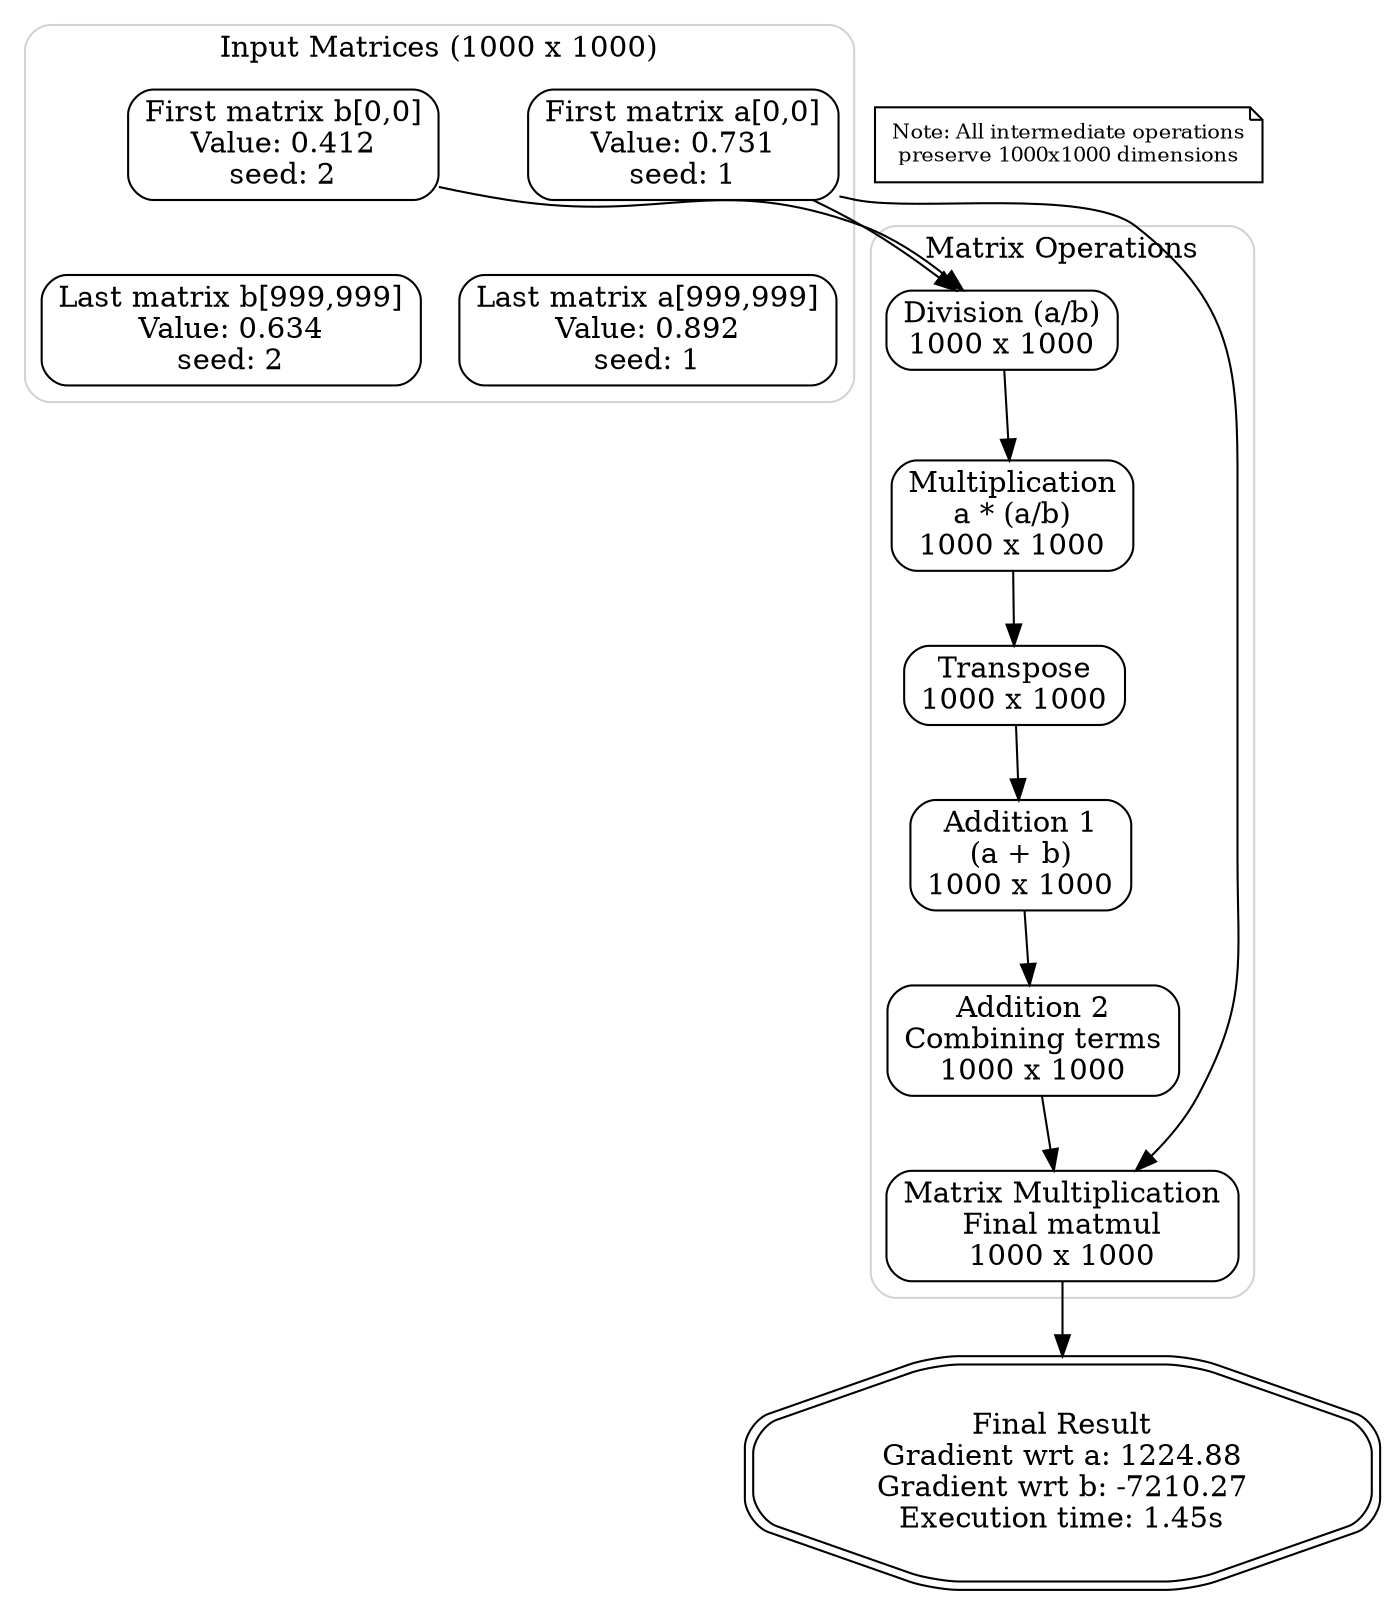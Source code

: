 digraph large_computation {
  rankdir=TB;
  node [shape=box, style="rounded"];
  
  /* Representative input matrices */
  subgraph cluster_inputs {
    label="Input Matrices (1000 x 1000)"
    color=lightgrey;
    style=rounded;
    
    /* First matrix (a) */
    a1 [label="First matrix a[0,0]\nValue: 0.731\nseed: 1"];
    aLast [label="Last matrix a[999,999]\nValue: 0.892\nseed: 1"];
    
    /* First matrix (b) */
    b1 [label="First matrix b[0,0]\nValue: 0.412\nseed: 2"];
    bLast [label="Last matrix b[999,999]\nValue: 0.634\nseed: 2"];
    
    /* Invisible edges to align matrices */
    edge [style=invis];
    a1 -> aLast;
    b1 -> bLast;
  }
  
  /* Intermediate computations */
  subgraph cluster_operations {
    label="Matrix Operations"
    color=lightgrey;
    style=rounded;
    
    /* Element-wise operations */
    div [label="Division (a/b)\n1000 x 1000"];
    mul [label="Multiplication\na * (a/b)\n1000 x 1000"];
    trans [label="Transpose\n1000 x 1000"];
    
    add1 [label="Addition 1\n(a + b)\n1000 x 1000"];
    add2 [label="Addition 2\nCombining terms\n1000 x 1000"];
    
    /* Result of element-wise operations */
    matmul [label="Matrix Multiplication\nFinal matmul\n1000 x 1000"];
  }
  
  /* Final result */
  result [label="Final Result\nGradient wrt a: 1224.88\nGradient wrt b: -7210.27\nExecution time: 1.45s",
         shape=doubleoctagon];
  
  /* Connections */
  a1 -> div [ltail=cluster_inputs];
  b1 -> div [ltail=cluster_inputs];
  
  /* Main computation flow */
  div -> mul;
  mul -> trans;
  trans -> add1;
  add1 -> add2;
  add2 -> matmul;
  a1 -> matmul [ltail=cluster_inputs];
  matmul -> result;
  
  /* Add note about matrix sizes */
  note [label="Note: All intermediate operations\npreserve 1000x1000 dimensions", 
        shape=note, fontsize=10];
}